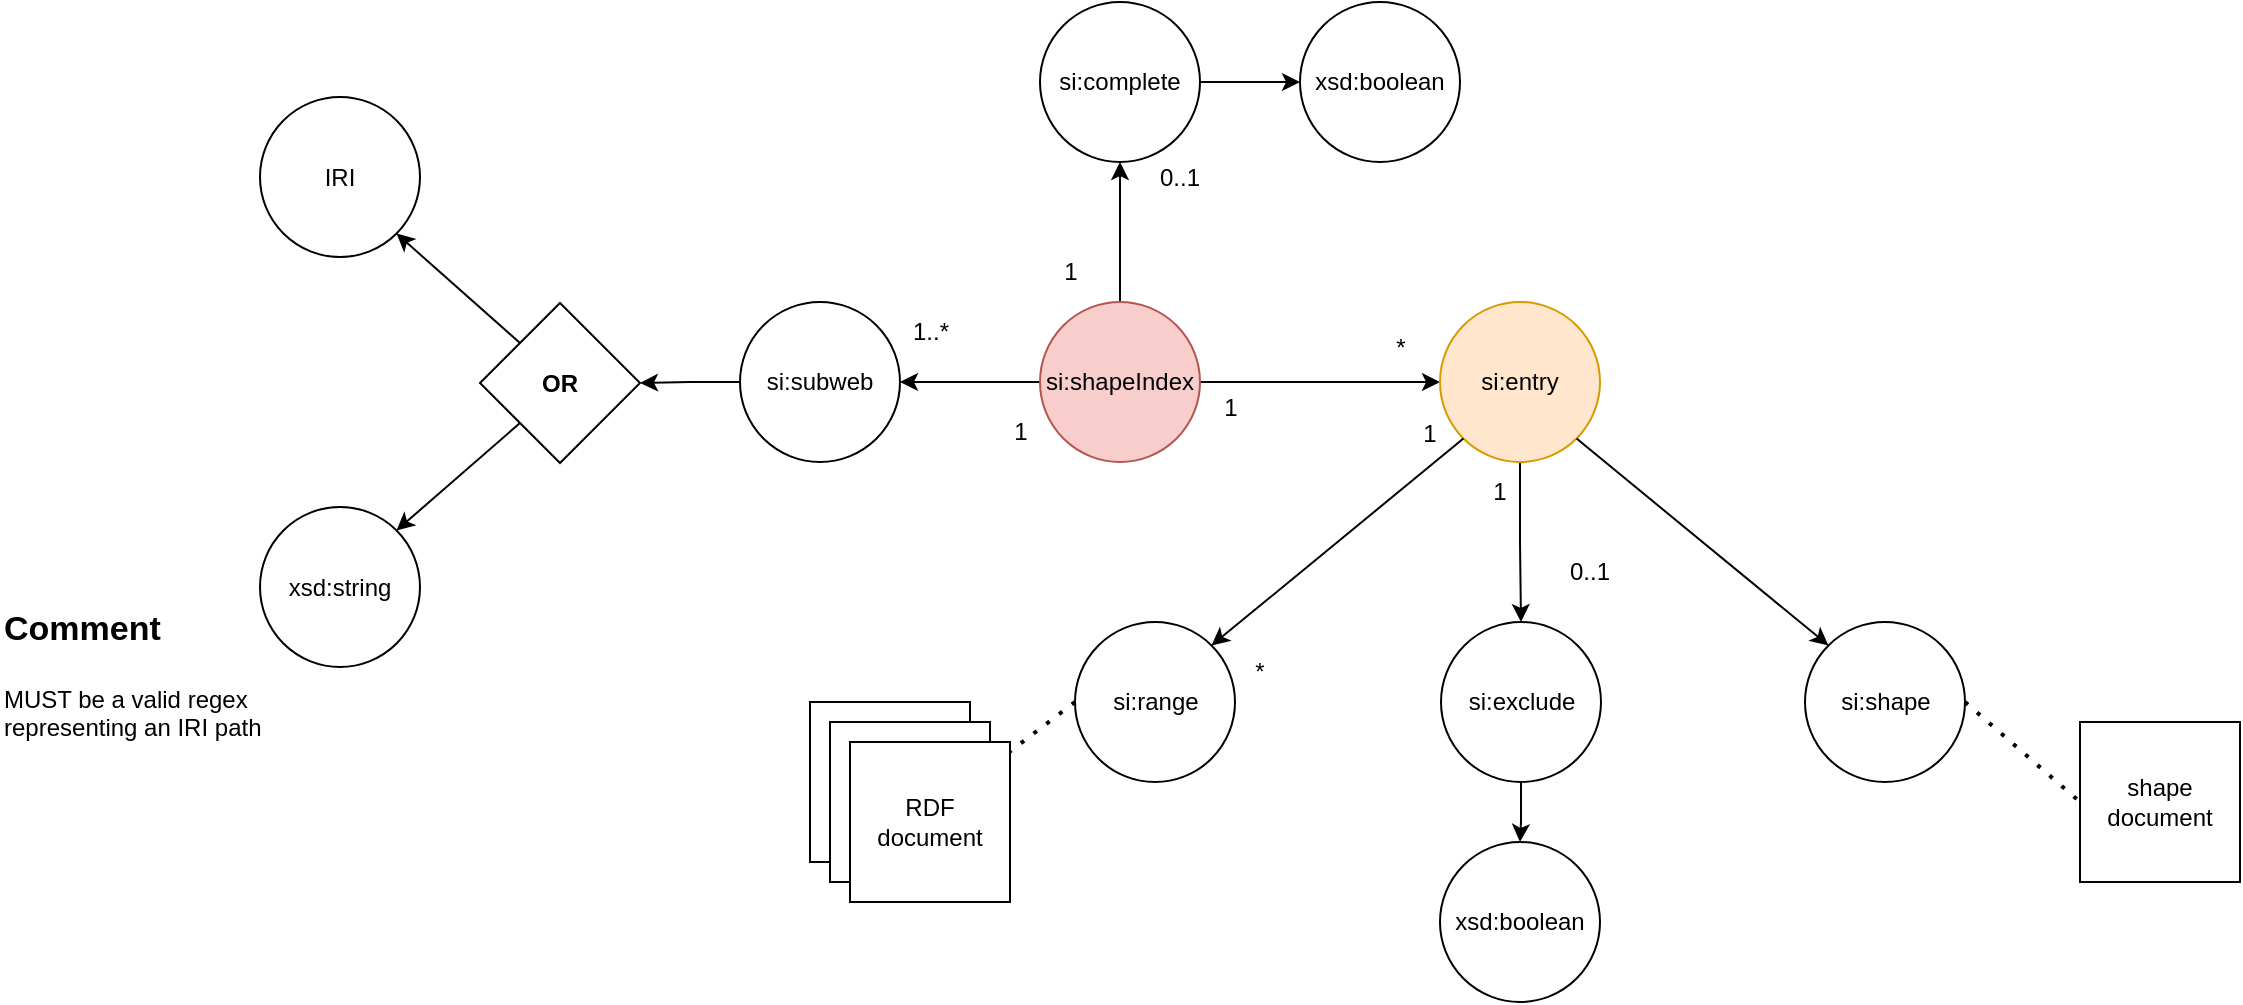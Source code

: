 <mxfile version="24.7.8">
  <diagram name="Page-1" id="_JZT5JnoTkvcQPtU1PSP">
    <mxGraphModel dx="2025" dy="1835" grid="1" gridSize="10" guides="1" tooltips="1" connect="1" arrows="1" fold="1" page="1" pageScale="1" pageWidth="850" pageHeight="1100" math="0" shadow="0">
      <root>
        <mxCell id="0" />
        <mxCell id="1" parent="0" />
        <mxCell id="T6qtZTFMgPrJZFWfyIdF-3" style="edgeStyle=orthogonalEdgeStyle;rounded=0;orthogonalLoop=1;jettySize=auto;html=1;" parent="1" source="T6qtZTFMgPrJZFWfyIdF-1" target="T6qtZTFMgPrJZFWfyIdF-2" edge="1">
          <mxGeometry relative="1" as="geometry" />
        </mxCell>
        <mxCell id="T6qtZTFMgPrJZFWfyIdF-27" style="edgeStyle=orthogonalEdgeStyle;rounded=0;orthogonalLoop=1;jettySize=auto;html=1;entryX=0.5;entryY=1;entryDx=0;entryDy=0;" parent="1" source="T6qtZTFMgPrJZFWfyIdF-1" target="T6qtZTFMgPrJZFWfyIdF-26" edge="1">
          <mxGeometry relative="1" as="geometry" />
        </mxCell>
        <mxCell id="T6qtZTFMgPrJZFWfyIdF-34" style="edgeStyle=orthogonalEdgeStyle;rounded=0;orthogonalLoop=1;jettySize=auto;html=1;" parent="1" source="T6qtZTFMgPrJZFWfyIdF-1" target="T6qtZTFMgPrJZFWfyIdF-33" edge="1">
          <mxGeometry relative="1" as="geometry" />
        </mxCell>
        <mxCell id="T6qtZTFMgPrJZFWfyIdF-1" value="si:shapeIndex" style="ellipse;whiteSpace=wrap;html=1;aspect=fixed;fillColor=#f8cecc;strokeColor=#b85450;" parent="1" vertex="1">
          <mxGeometry x="120" y="120" width="80" height="80" as="geometry" />
        </mxCell>
        <mxCell id="T6qtZTFMgPrJZFWfyIdF-25" style="edgeStyle=orthogonalEdgeStyle;rounded=0;orthogonalLoop=1;jettySize=auto;html=1;" parent="1" source="T6qtZTFMgPrJZFWfyIdF-2" target="T6qtZTFMgPrJZFWfyIdF-23" edge="1">
          <mxGeometry relative="1" as="geometry" />
        </mxCell>
        <mxCell id="T6qtZTFMgPrJZFWfyIdF-2" value="si:entry" style="ellipse;whiteSpace=wrap;html=1;aspect=fixed;fillColor=#ffe6cc;strokeColor=#d79b00;" parent="1" vertex="1">
          <mxGeometry x="320" y="120" width="80" height="80" as="geometry" />
        </mxCell>
        <mxCell id="T6qtZTFMgPrJZFWfyIdF-4" value="si:range" style="ellipse;whiteSpace=wrap;html=1;aspect=fixed;" parent="1" vertex="1">
          <mxGeometry x="137.5" y="280" width="80" height="80" as="geometry" />
        </mxCell>
        <mxCell id="T6qtZTFMgPrJZFWfyIdF-5" value="si:shape" style="ellipse;whiteSpace=wrap;html=1;aspect=fixed;" parent="1" vertex="1">
          <mxGeometry x="502.5" y="280" width="80" height="80" as="geometry" />
        </mxCell>
        <mxCell id="T6qtZTFMgPrJZFWfyIdF-8" value="1" style="text;html=1;align=center;verticalAlign=middle;resizable=0;points=[];autosize=1;strokeColor=none;fillColor=none;" parent="1" vertex="1">
          <mxGeometry x="200" y="158" width="30" height="30" as="geometry" />
        </mxCell>
        <mxCell id="T6qtZTFMgPrJZFWfyIdF-9" value="*" style="text;html=1;align=center;verticalAlign=middle;resizable=0;points=[];autosize=1;strokeColor=none;fillColor=none;" parent="1" vertex="1">
          <mxGeometry x="285" y="128" width="30" height="30" as="geometry" />
        </mxCell>
        <mxCell id="T6qtZTFMgPrJZFWfyIdF-10" value="*" style="text;html=1;align=center;verticalAlign=middle;whiteSpace=wrap;rounded=0;" parent="1" vertex="1">
          <mxGeometry x="200" y="290" width="60" height="30" as="geometry" />
        </mxCell>
        <mxCell id="T6qtZTFMgPrJZFWfyIdF-11" value="1" style="text;html=1;align=center;verticalAlign=middle;whiteSpace=wrap;rounded=0;" parent="1" vertex="1">
          <mxGeometry x="320" y="200" width="60" height="30" as="geometry" />
        </mxCell>
        <mxCell id="T6qtZTFMgPrJZFWfyIdF-13" value="shape document" style="whiteSpace=wrap;html=1;aspect=fixed;" parent="1" vertex="1">
          <mxGeometry x="640" y="330" width="80" height="80" as="geometry" />
        </mxCell>
        <mxCell id="T6qtZTFMgPrJZFWfyIdF-14" value="RDF document" style="whiteSpace=wrap;html=1;aspect=fixed;" parent="1" vertex="1">
          <mxGeometry x="5" y="320" width="80" height="80" as="geometry" />
        </mxCell>
        <mxCell id="T6qtZTFMgPrJZFWfyIdF-19" value="" style="endArrow=none;dashed=1;html=1;dashPattern=1 3;strokeWidth=2;rounded=0;exitX=1;exitY=0.5;exitDx=0;exitDy=0;entryX=0;entryY=0.5;entryDx=0;entryDy=0;" parent="1" source="T6qtZTFMgPrJZFWfyIdF-5" target="T6qtZTFMgPrJZFWfyIdF-13" edge="1">
          <mxGeometry width="50" height="50" relative="1" as="geometry">
            <mxPoint x="650" y="362.5" as="sourcePoint" />
            <mxPoint x="700" y="312.5" as="targetPoint" />
          </mxGeometry>
        </mxCell>
        <mxCell id="T6qtZTFMgPrJZFWfyIdF-20" value="" style="endArrow=none;dashed=1;html=1;dashPattern=1 3;strokeWidth=2;rounded=0;entryX=0;entryY=0.5;entryDx=0;entryDy=0;exitX=1;exitY=0.5;exitDx=0;exitDy=0;" parent="1" source="T6qtZTFMgPrJZFWfyIdF-14" target="T6qtZTFMgPrJZFWfyIdF-4" edge="1">
          <mxGeometry width="50" height="50" relative="1" as="geometry">
            <mxPoint x="445" y="360" as="sourcePoint" />
            <mxPoint x="495" y="310" as="targetPoint" />
          </mxGeometry>
        </mxCell>
        <mxCell id="T6qtZTFMgPrJZFWfyIdF-21" value="RDF document" style="whiteSpace=wrap;html=1;aspect=fixed;" parent="1" vertex="1">
          <mxGeometry x="15" y="330" width="80" height="80" as="geometry" />
        </mxCell>
        <mxCell id="T6qtZTFMgPrJZFWfyIdF-22" value="RDF document" style="whiteSpace=wrap;html=1;aspect=fixed;" parent="1" vertex="1">
          <mxGeometry x="25" y="340" width="80" height="80" as="geometry" />
        </mxCell>
        <mxCell id="T6qtZTFMgPrJZFWfyIdF-38" style="edgeStyle=orthogonalEdgeStyle;rounded=0;orthogonalLoop=1;jettySize=auto;html=1;" parent="1" source="T6qtZTFMgPrJZFWfyIdF-23" target="T6qtZTFMgPrJZFWfyIdF-37" edge="1">
          <mxGeometry relative="1" as="geometry" />
        </mxCell>
        <mxCell id="T6qtZTFMgPrJZFWfyIdF-23" value="si:exclude" style="ellipse;whiteSpace=wrap;html=1;aspect=fixed;" parent="1" vertex="1">
          <mxGeometry x="320.5" y="280" width="80" height="80" as="geometry" />
        </mxCell>
        <mxCell id="T6qtZTFMgPrJZFWfyIdF-24" value="0..1" style="text;html=1;align=center;verticalAlign=middle;whiteSpace=wrap;rounded=0;" parent="1" vertex="1">
          <mxGeometry x="365" y="240" width="60" height="30" as="geometry" />
        </mxCell>
        <mxCell id="T6qtZTFMgPrJZFWfyIdF-31" style="edgeStyle=orthogonalEdgeStyle;rounded=0;orthogonalLoop=1;jettySize=auto;html=1;" parent="1" source="T6qtZTFMgPrJZFWfyIdF-26" target="T6qtZTFMgPrJZFWfyIdF-30" edge="1">
          <mxGeometry relative="1" as="geometry" />
        </mxCell>
        <mxCell id="T6qtZTFMgPrJZFWfyIdF-26" value="si:complete" style="ellipse;whiteSpace=wrap;html=1;aspect=fixed;" parent="1" vertex="1">
          <mxGeometry x="120" y="-30" width="80" height="80" as="geometry" />
        </mxCell>
        <mxCell id="T6qtZTFMgPrJZFWfyIdF-30" value="xsd:boolean" style="ellipse;whiteSpace=wrap;html=1;aspect=fixed;" parent="1" vertex="1">
          <mxGeometry x="250" y="-30" width="80" height="80" as="geometry" />
        </mxCell>
        <mxCell id="T6qtZTFMgPrJZFWfyIdF-44" style="edgeStyle=orthogonalEdgeStyle;rounded=0;orthogonalLoop=1;jettySize=auto;html=1;" parent="1" source="T6qtZTFMgPrJZFWfyIdF-33" target="T6qtZTFMgPrJZFWfyIdF-43" edge="1">
          <mxGeometry relative="1" as="geometry" />
        </mxCell>
        <mxCell id="T6qtZTFMgPrJZFWfyIdF-33" value="si:subweb" style="ellipse;whiteSpace=wrap;html=1;aspect=fixed;" parent="1" vertex="1">
          <mxGeometry x="-30" y="120" width="80" height="80" as="geometry" />
        </mxCell>
        <mxCell id="T6qtZTFMgPrJZFWfyIdF-35" value="1" style="text;html=1;align=center;verticalAlign=middle;resizable=0;points=[];autosize=1;strokeColor=none;fillColor=none;" parent="1" vertex="1">
          <mxGeometry x="95" y="170" width="30" height="30" as="geometry" />
        </mxCell>
        <mxCell id="T6qtZTFMgPrJZFWfyIdF-36" value="1..*" style="text;html=1;align=center;verticalAlign=middle;resizable=0;points=[];autosize=1;strokeColor=none;fillColor=none;" parent="1" vertex="1">
          <mxGeometry x="45" y="120" width="40" height="30" as="geometry" />
        </mxCell>
        <mxCell id="T6qtZTFMgPrJZFWfyIdF-37" value="xsd:boolean" style="ellipse;whiteSpace=wrap;html=1;aspect=fixed;" parent="1" vertex="1">
          <mxGeometry x="320" y="390" width="80" height="80" as="geometry" />
        </mxCell>
        <mxCell id="T6qtZTFMgPrJZFWfyIdF-39" value="IRI" style="ellipse;whiteSpace=wrap;html=1;aspect=fixed;" parent="1" vertex="1">
          <mxGeometry x="-270" y="17.5" width="80" height="80" as="geometry" />
        </mxCell>
        <mxCell id="T6qtZTFMgPrJZFWfyIdF-40" value="xsd:string" style="ellipse;whiteSpace=wrap;html=1;aspect=fixed;" parent="1" vertex="1">
          <mxGeometry x="-270" y="222.5" width="80" height="80" as="geometry" />
        </mxCell>
        <mxCell id="T6qtZTFMgPrJZFWfyIdF-43" value="&lt;b&gt;OR&lt;/b&gt;" style="rhombus;whiteSpace=wrap;html=1;" parent="1" vertex="1">
          <mxGeometry x="-160" y="120.5" width="80" height="80" as="geometry" />
        </mxCell>
        <mxCell id="T6qtZTFMgPrJZFWfyIdF-54" value="&lt;h1 style=&quot;margin-top: 0px;&quot;&gt;&lt;font style=&quot;font-size: 17px;&quot;&gt;Comment&lt;/font&gt;&lt;/h1&gt;&lt;p&gt;MUST be a valid regex representing an IRI path&lt;/p&gt;" style="text;html=1;whiteSpace=wrap;overflow=hidden;rounded=0;" parent="1" vertex="1">
          <mxGeometry x="-400" y="260" width="140" height="80" as="geometry" />
        </mxCell>
        <mxCell id="T6qtZTFMgPrJZFWfyIdF-55" value="" style="endArrow=classic;html=1;rounded=0;entryX=1;entryY=1;entryDx=0;entryDy=0;exitX=0;exitY=0;exitDx=0;exitDy=0;" parent="1" source="T6qtZTFMgPrJZFWfyIdF-43" target="T6qtZTFMgPrJZFWfyIdF-39" edge="1">
          <mxGeometry width="50" height="50" relative="1" as="geometry">
            <mxPoint x="-80" y="150" as="sourcePoint" />
            <mxPoint x="-30" y="100" as="targetPoint" />
          </mxGeometry>
        </mxCell>
        <mxCell id="T6qtZTFMgPrJZFWfyIdF-56" value="" style="endArrow=classic;html=1;rounded=0;exitX=0;exitY=1;exitDx=0;exitDy=0;entryX=1;entryY=0;entryDx=0;entryDy=0;" parent="1" source="T6qtZTFMgPrJZFWfyIdF-43" target="T6qtZTFMgPrJZFWfyIdF-40" edge="1">
          <mxGeometry width="50" height="50" relative="1" as="geometry">
            <mxPoint x="-80" y="150" as="sourcePoint" />
            <mxPoint x="-30" y="100" as="targetPoint" />
          </mxGeometry>
        </mxCell>
        <mxCell id="T6qtZTFMgPrJZFWfyIdF-58" value="" style="endArrow=classic;html=1;rounded=0;exitX=0;exitY=1;exitDx=0;exitDy=0;entryX=1;entryY=0;entryDx=0;entryDy=0;" parent="1" source="T6qtZTFMgPrJZFWfyIdF-2" target="T6qtZTFMgPrJZFWfyIdF-4" edge="1">
          <mxGeometry width="50" height="50" relative="1" as="geometry">
            <mxPoint x="130" y="300" as="sourcePoint" />
            <mxPoint x="180" y="250" as="targetPoint" />
          </mxGeometry>
        </mxCell>
        <mxCell id="T6qtZTFMgPrJZFWfyIdF-59" value="1" style="text;html=1;align=center;verticalAlign=middle;whiteSpace=wrap;rounded=0;" parent="1" vertex="1">
          <mxGeometry x="285" y="170.5" width="60" height="30" as="geometry" />
        </mxCell>
        <mxCell id="T6qtZTFMgPrJZFWfyIdF-60" value="" style="endArrow=classic;html=1;rounded=0;exitX=1;exitY=1;exitDx=0;exitDy=0;entryX=0;entryY=0;entryDx=0;entryDy=0;" parent="1" source="T6qtZTFMgPrJZFWfyIdF-2" target="T6qtZTFMgPrJZFWfyIdF-5" edge="1">
          <mxGeometry width="50" height="50" relative="1" as="geometry">
            <mxPoint x="342" y="198" as="sourcePoint" />
            <mxPoint x="216" y="302" as="targetPoint" />
          </mxGeometry>
        </mxCell>
        <mxCell id="6PYYxKZ_XRir4Kuf4Ip_-1" value="0..1" style="text;html=1;align=center;verticalAlign=middle;whiteSpace=wrap;rounded=0;" vertex="1" parent="1">
          <mxGeometry x="160" y="42.5" width="60" height="30" as="geometry" />
        </mxCell>
        <mxCell id="6PYYxKZ_XRir4Kuf4Ip_-2" value="1" style="text;html=1;align=center;verticalAlign=middle;resizable=0;points=[];autosize=1;strokeColor=none;fillColor=none;" vertex="1" parent="1">
          <mxGeometry x="120" y="90" width="30" height="30" as="geometry" />
        </mxCell>
      </root>
    </mxGraphModel>
  </diagram>
</mxfile>

